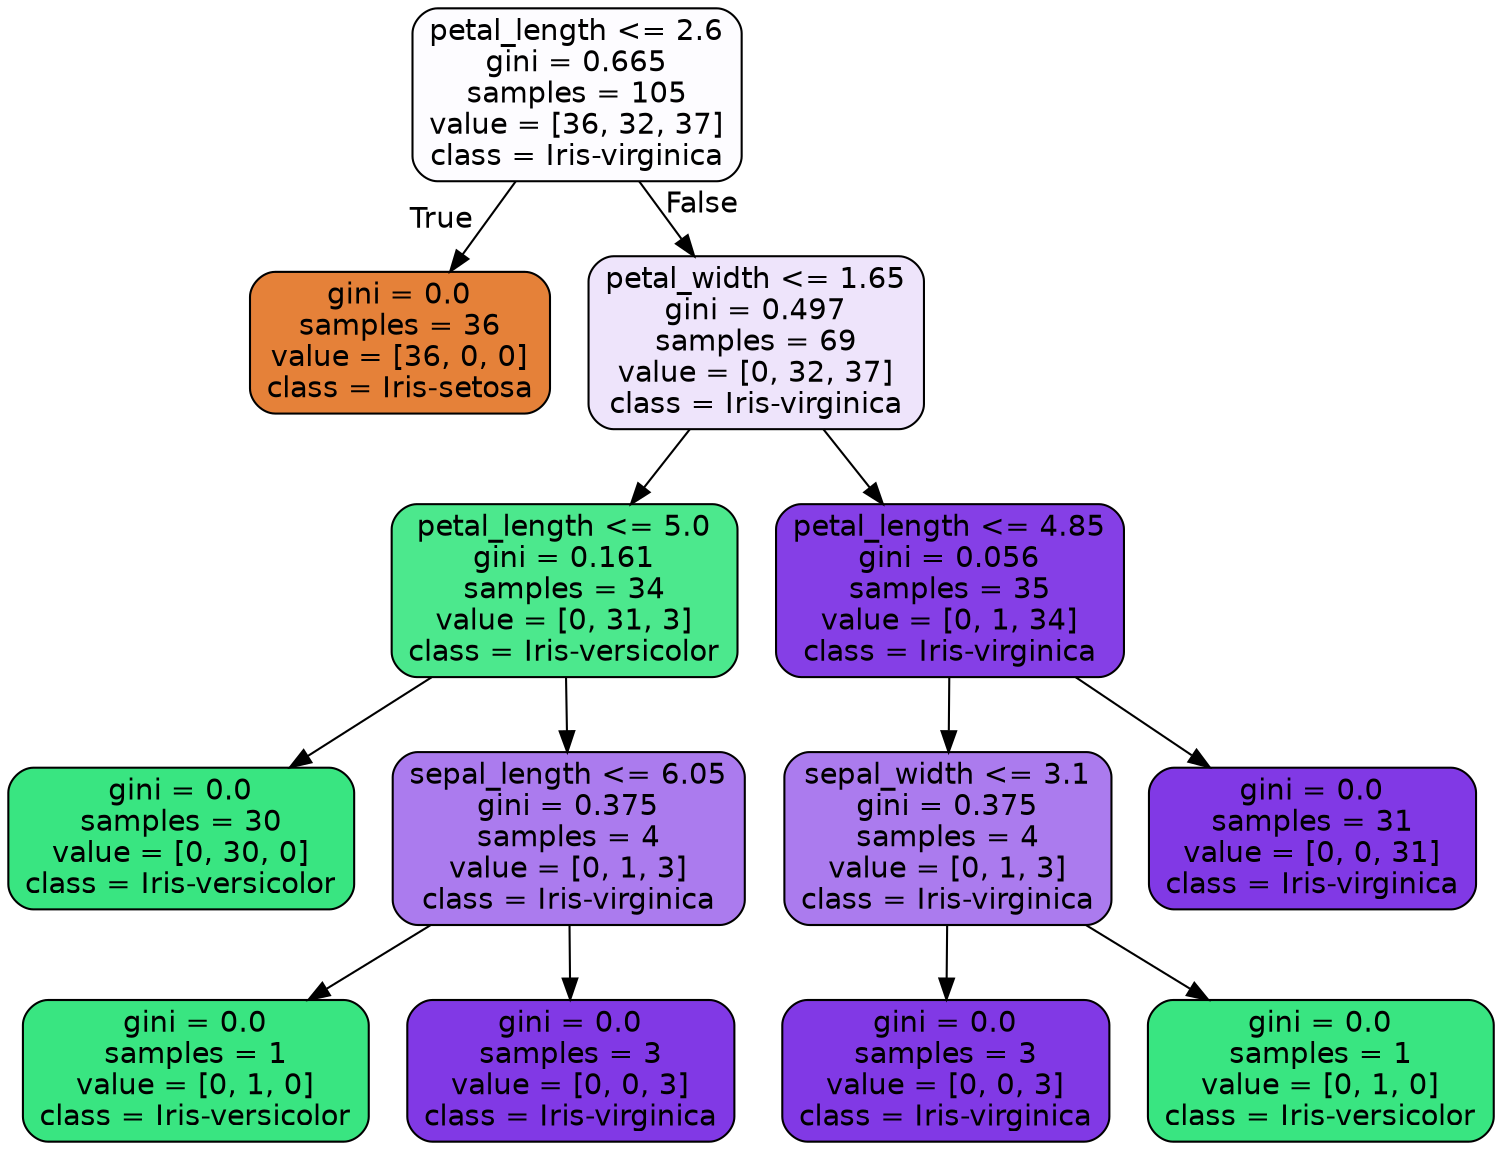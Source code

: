 digraph Tree {
node [shape=box, style="filled, rounded", color="black", fontname=helvetica] ;
edge [fontname=helvetica] ;
0 [label="petal_length <= 2.6\ngini = 0.665\nsamples = 105\nvalue = [36, 32, 37]\nclass = Iris-virginica", fillcolor="#fdfcff"] ;
1 [label="gini = 0.0\nsamples = 36\nvalue = [36, 0, 0]\nclass = Iris-setosa", fillcolor="#e58139"] ;
0 -> 1 [labeldistance=2.5, labelangle=45, headlabel="True"] ;
2 [label="petal_width <= 1.65\ngini = 0.497\nsamples = 69\nvalue = [0, 32, 37]\nclass = Iris-virginica", fillcolor="#eee4fb"] ;
0 -> 2 [labeldistance=2.5, labelangle=-45, headlabel="False"] ;
3 [label="petal_length <= 5.0\ngini = 0.161\nsamples = 34\nvalue = [0, 31, 3]\nclass = Iris-versicolor", fillcolor="#4ce88d"] ;
2 -> 3 ;
4 [label="gini = 0.0\nsamples = 30\nvalue = [0, 30, 0]\nclass = Iris-versicolor", fillcolor="#39e581"] ;
3 -> 4 ;
5 [label="sepal_length <= 6.05\ngini = 0.375\nsamples = 4\nvalue = [0, 1, 3]\nclass = Iris-virginica", fillcolor="#ab7bee"] ;
3 -> 5 ;
6 [label="gini = 0.0\nsamples = 1\nvalue = [0, 1, 0]\nclass = Iris-versicolor", fillcolor="#39e581"] ;
5 -> 6 ;
7 [label="gini = 0.0\nsamples = 3\nvalue = [0, 0, 3]\nclass = Iris-virginica", fillcolor="#8139e5"] ;
5 -> 7 ;
8 [label="petal_length <= 4.85\ngini = 0.056\nsamples = 35\nvalue = [0, 1, 34]\nclass = Iris-virginica", fillcolor="#853fe6"] ;
2 -> 8 ;
9 [label="sepal_width <= 3.1\ngini = 0.375\nsamples = 4\nvalue = [0, 1, 3]\nclass = Iris-virginica", fillcolor="#ab7bee"] ;
8 -> 9 ;
10 [label="gini = 0.0\nsamples = 3\nvalue = [0, 0, 3]\nclass = Iris-virginica", fillcolor="#8139e5"] ;
9 -> 10 ;
11 [label="gini = 0.0\nsamples = 1\nvalue = [0, 1, 0]\nclass = Iris-versicolor", fillcolor="#39e581"] ;
9 -> 11 ;
12 [label="gini = 0.0\nsamples = 31\nvalue = [0, 0, 31]\nclass = Iris-virginica", fillcolor="#8139e5"] ;
8 -> 12 ;
}